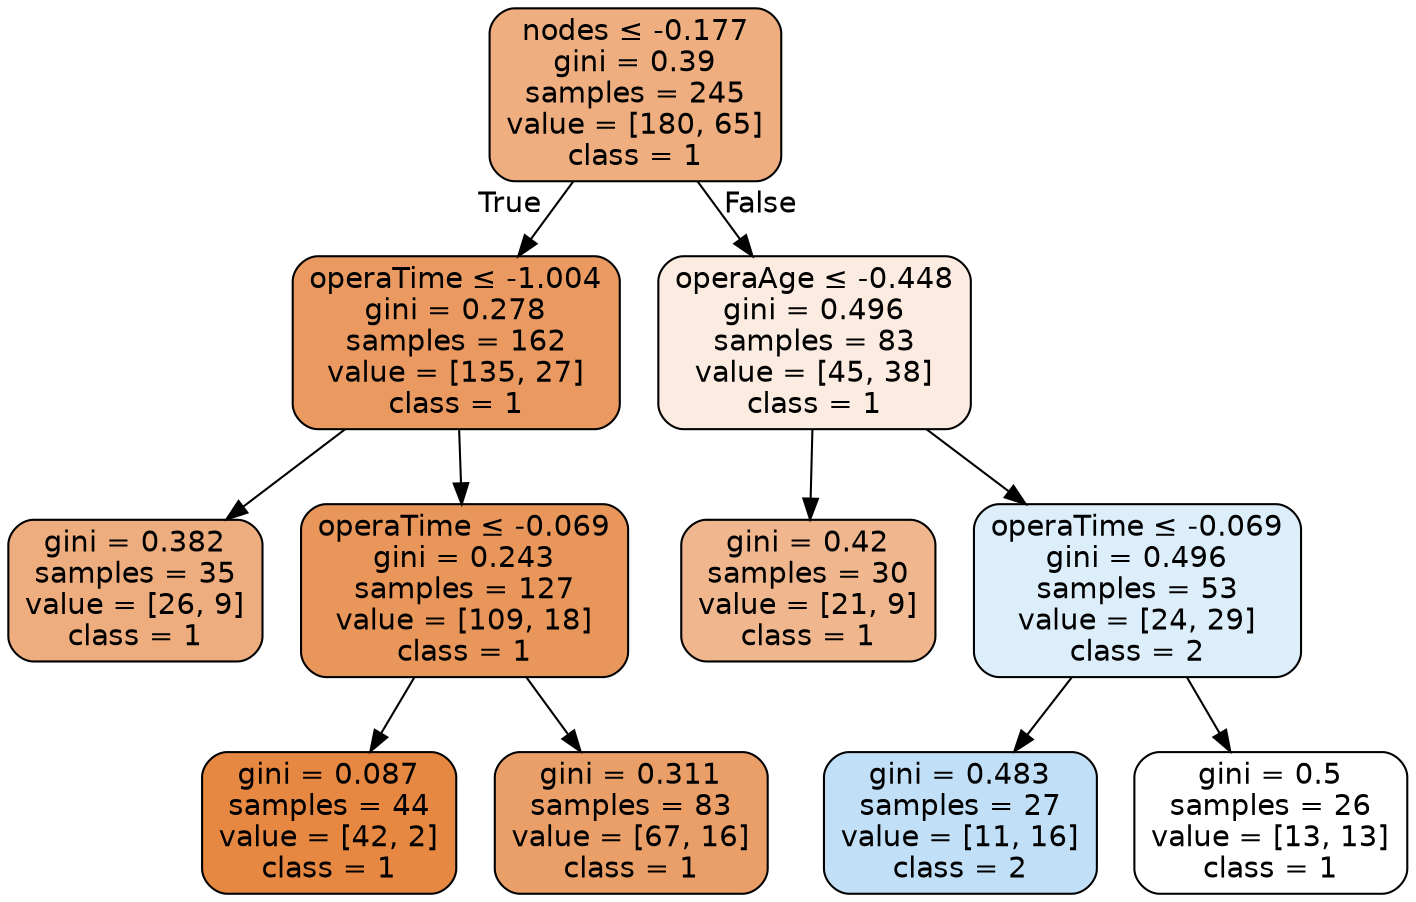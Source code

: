 digraph Tree {
node [shape=box, style="filled, rounded", color="black", fontname=helvetica] ;
edge [fontname=helvetica] ;
0 [label=<nodes &le; -0.177<br/>gini = 0.39<br/>samples = 245<br/>value = [180, 65]<br/>class = 1>, fillcolor="#eeae80"] ;
1 [label=<operaTime &le; -1.004<br/>gini = 0.278<br/>samples = 162<br/>value = [135, 27]<br/>class = 1>, fillcolor="#ea9a61"] ;
0 -> 1 [labeldistance=2.5, labelangle=45, headlabel="True"] ;
2 [label=<gini = 0.382<br/>samples = 35<br/>value = [26, 9]<br/>class = 1>, fillcolor="#eead7e"] ;
1 -> 2 ;
3 [label=<operaTime &le; -0.069<br/>gini = 0.243<br/>samples = 127<br/>value = [109, 18]<br/>class = 1>, fillcolor="#e9965a"] ;
1 -> 3 ;
4 [label=<gini = 0.087<br/>samples = 44<br/>value = [42, 2]<br/>class = 1>, fillcolor="#e68742"] ;
3 -> 4 ;
5 [label=<gini = 0.311<br/>samples = 83<br/>value = [67, 16]<br/>class = 1>, fillcolor="#eb9f68"] ;
3 -> 5 ;
6 [label=<operaAge &le; -0.448<br/>gini = 0.496<br/>samples = 83<br/>value = [45, 38]<br/>class = 1>, fillcolor="#fbebe0"] ;
0 -> 6 [labeldistance=2.5, labelangle=-45, headlabel="False"] ;
7 [label=<gini = 0.42<br/>samples = 30<br/>value = [21, 9]<br/>class = 1>, fillcolor="#f0b78e"] ;
6 -> 7 ;
8 [label=<operaTime &le; -0.069<br/>gini = 0.496<br/>samples = 53<br/>value = [24, 29]<br/>class = 2>, fillcolor="#ddeefb"] ;
6 -> 8 ;
9 [label=<gini = 0.483<br/>samples = 27<br/>value = [11, 16]<br/>class = 2>, fillcolor="#c1e0f7"] ;
8 -> 9 ;
10 [label=<gini = 0.5<br/>samples = 26<br/>value = [13, 13]<br/>class = 1>, fillcolor="#ffffff"] ;
8 -> 10 ;
}